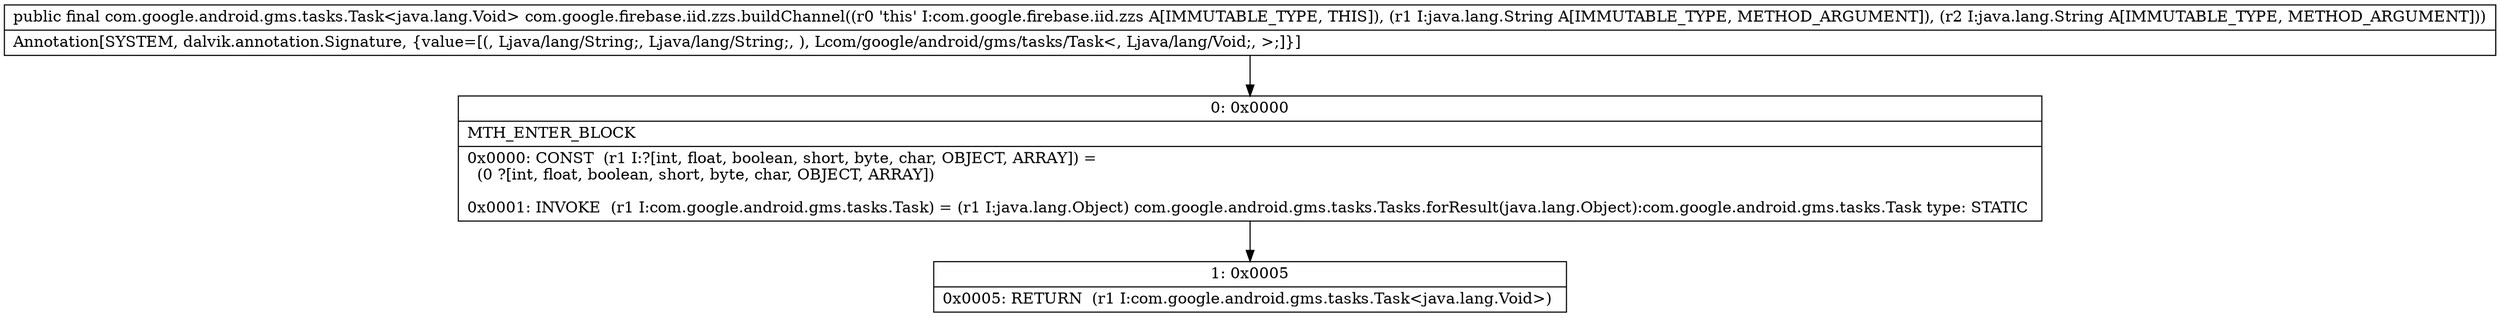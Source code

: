 digraph "CFG forcom.google.firebase.iid.zzs.buildChannel(Ljava\/lang\/String;Ljava\/lang\/String;)Lcom\/google\/android\/gms\/tasks\/Task;" {
Node_0 [shape=record,label="{0\:\ 0x0000|MTH_ENTER_BLOCK\l|0x0000: CONST  (r1 I:?[int, float, boolean, short, byte, char, OBJECT, ARRAY]) = \l  (0 ?[int, float, boolean, short, byte, char, OBJECT, ARRAY])\l \l0x0001: INVOKE  (r1 I:com.google.android.gms.tasks.Task) = (r1 I:java.lang.Object) com.google.android.gms.tasks.Tasks.forResult(java.lang.Object):com.google.android.gms.tasks.Task type: STATIC \l}"];
Node_1 [shape=record,label="{1\:\ 0x0005|0x0005: RETURN  (r1 I:com.google.android.gms.tasks.Task\<java.lang.Void\>) \l}"];
MethodNode[shape=record,label="{public final com.google.android.gms.tasks.Task\<java.lang.Void\> com.google.firebase.iid.zzs.buildChannel((r0 'this' I:com.google.firebase.iid.zzs A[IMMUTABLE_TYPE, THIS]), (r1 I:java.lang.String A[IMMUTABLE_TYPE, METHOD_ARGUMENT]), (r2 I:java.lang.String A[IMMUTABLE_TYPE, METHOD_ARGUMENT]))  | Annotation[SYSTEM, dalvik.annotation.Signature, \{value=[(, Ljava\/lang\/String;, Ljava\/lang\/String;, ), Lcom\/google\/android\/gms\/tasks\/Task\<, Ljava\/lang\/Void;, \>;]\}]\l}"];
MethodNode -> Node_0;
Node_0 -> Node_1;
}

